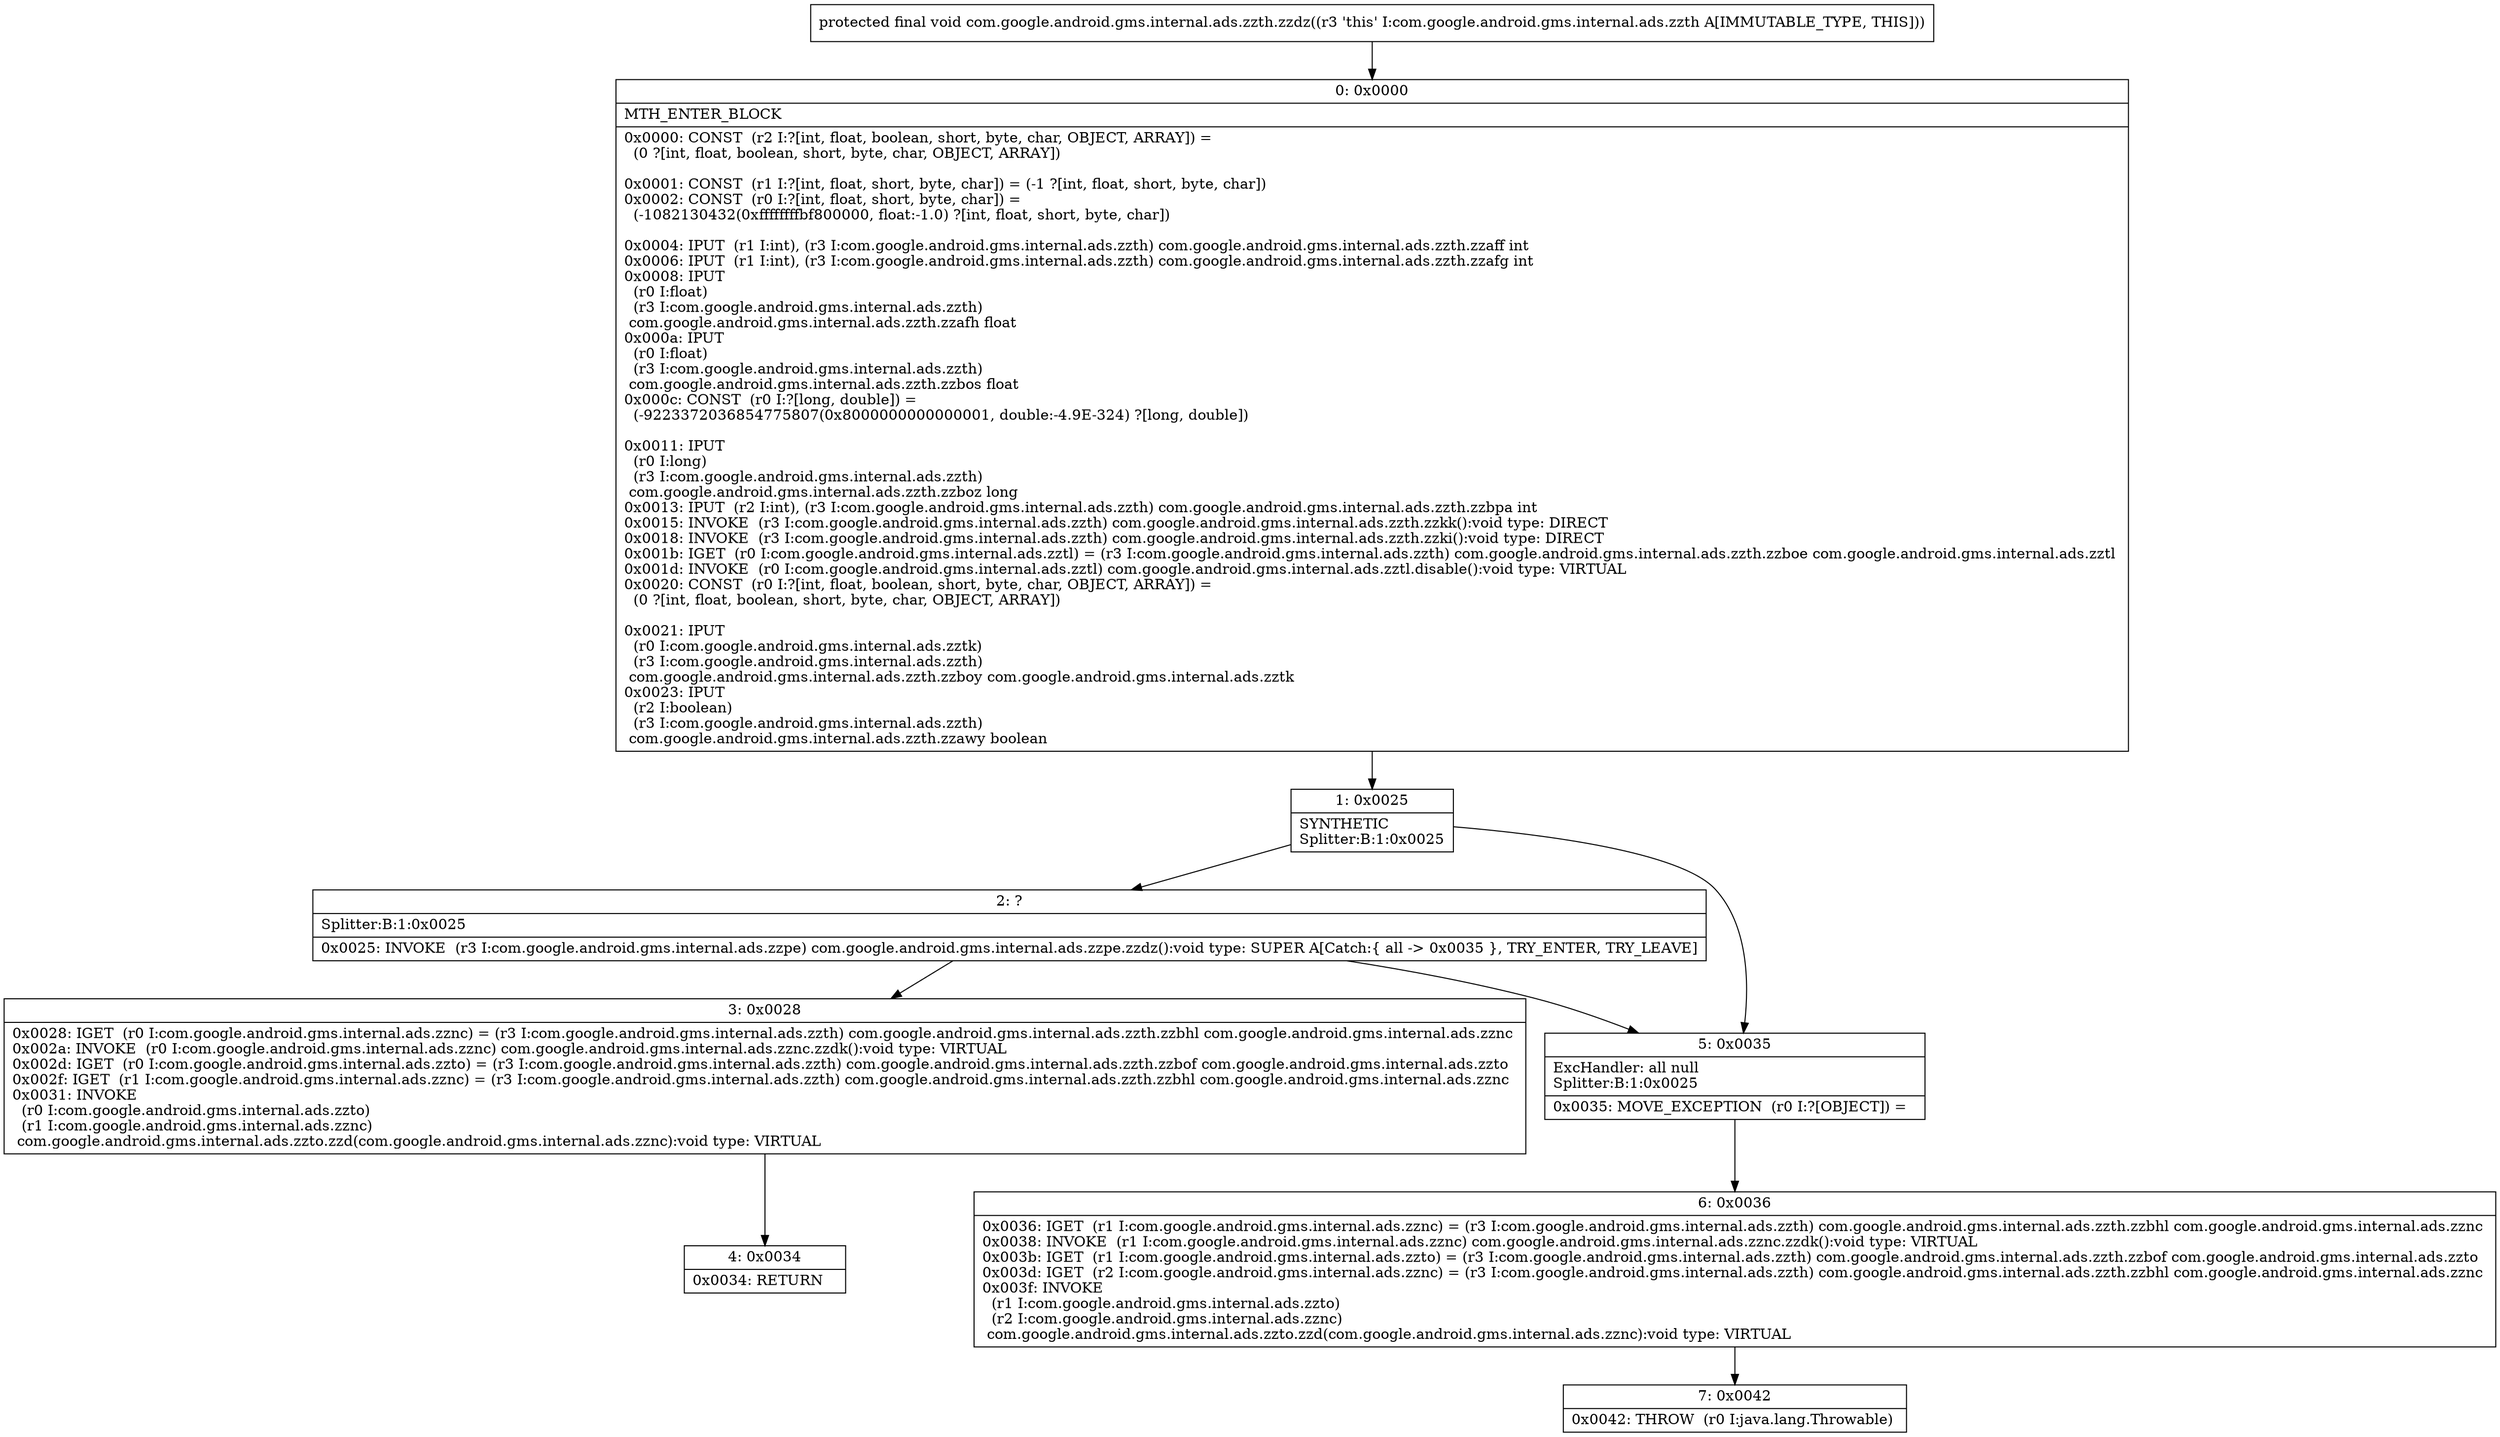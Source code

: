 digraph "CFG forcom.google.android.gms.internal.ads.zzth.zzdz()V" {
Node_0 [shape=record,label="{0\:\ 0x0000|MTH_ENTER_BLOCK\l|0x0000: CONST  (r2 I:?[int, float, boolean, short, byte, char, OBJECT, ARRAY]) = \l  (0 ?[int, float, boolean, short, byte, char, OBJECT, ARRAY])\l \l0x0001: CONST  (r1 I:?[int, float, short, byte, char]) = (\-1 ?[int, float, short, byte, char]) \l0x0002: CONST  (r0 I:?[int, float, short, byte, char]) = \l  (\-1082130432(0xffffffffbf800000, float:\-1.0) ?[int, float, short, byte, char])\l \l0x0004: IPUT  (r1 I:int), (r3 I:com.google.android.gms.internal.ads.zzth) com.google.android.gms.internal.ads.zzth.zzaff int \l0x0006: IPUT  (r1 I:int), (r3 I:com.google.android.gms.internal.ads.zzth) com.google.android.gms.internal.ads.zzth.zzafg int \l0x0008: IPUT  \l  (r0 I:float)\l  (r3 I:com.google.android.gms.internal.ads.zzth)\l com.google.android.gms.internal.ads.zzth.zzafh float \l0x000a: IPUT  \l  (r0 I:float)\l  (r3 I:com.google.android.gms.internal.ads.zzth)\l com.google.android.gms.internal.ads.zzth.zzbos float \l0x000c: CONST  (r0 I:?[long, double]) = \l  (\-9223372036854775807(0x8000000000000001, double:\-4.9E\-324) ?[long, double])\l \l0x0011: IPUT  \l  (r0 I:long)\l  (r3 I:com.google.android.gms.internal.ads.zzth)\l com.google.android.gms.internal.ads.zzth.zzboz long \l0x0013: IPUT  (r2 I:int), (r3 I:com.google.android.gms.internal.ads.zzth) com.google.android.gms.internal.ads.zzth.zzbpa int \l0x0015: INVOKE  (r3 I:com.google.android.gms.internal.ads.zzth) com.google.android.gms.internal.ads.zzth.zzkk():void type: DIRECT \l0x0018: INVOKE  (r3 I:com.google.android.gms.internal.ads.zzth) com.google.android.gms.internal.ads.zzth.zzki():void type: DIRECT \l0x001b: IGET  (r0 I:com.google.android.gms.internal.ads.zztl) = (r3 I:com.google.android.gms.internal.ads.zzth) com.google.android.gms.internal.ads.zzth.zzboe com.google.android.gms.internal.ads.zztl \l0x001d: INVOKE  (r0 I:com.google.android.gms.internal.ads.zztl) com.google.android.gms.internal.ads.zztl.disable():void type: VIRTUAL \l0x0020: CONST  (r0 I:?[int, float, boolean, short, byte, char, OBJECT, ARRAY]) = \l  (0 ?[int, float, boolean, short, byte, char, OBJECT, ARRAY])\l \l0x0021: IPUT  \l  (r0 I:com.google.android.gms.internal.ads.zztk)\l  (r3 I:com.google.android.gms.internal.ads.zzth)\l com.google.android.gms.internal.ads.zzth.zzboy com.google.android.gms.internal.ads.zztk \l0x0023: IPUT  \l  (r2 I:boolean)\l  (r3 I:com.google.android.gms.internal.ads.zzth)\l com.google.android.gms.internal.ads.zzth.zzawy boolean \l}"];
Node_1 [shape=record,label="{1\:\ 0x0025|SYNTHETIC\lSplitter:B:1:0x0025\l}"];
Node_2 [shape=record,label="{2\:\ ?|Splitter:B:1:0x0025\l|0x0025: INVOKE  (r3 I:com.google.android.gms.internal.ads.zzpe) com.google.android.gms.internal.ads.zzpe.zzdz():void type: SUPER A[Catch:\{ all \-\> 0x0035 \}, TRY_ENTER, TRY_LEAVE]\l}"];
Node_3 [shape=record,label="{3\:\ 0x0028|0x0028: IGET  (r0 I:com.google.android.gms.internal.ads.zznc) = (r3 I:com.google.android.gms.internal.ads.zzth) com.google.android.gms.internal.ads.zzth.zzbhl com.google.android.gms.internal.ads.zznc \l0x002a: INVOKE  (r0 I:com.google.android.gms.internal.ads.zznc) com.google.android.gms.internal.ads.zznc.zzdk():void type: VIRTUAL \l0x002d: IGET  (r0 I:com.google.android.gms.internal.ads.zzto) = (r3 I:com.google.android.gms.internal.ads.zzth) com.google.android.gms.internal.ads.zzth.zzbof com.google.android.gms.internal.ads.zzto \l0x002f: IGET  (r1 I:com.google.android.gms.internal.ads.zznc) = (r3 I:com.google.android.gms.internal.ads.zzth) com.google.android.gms.internal.ads.zzth.zzbhl com.google.android.gms.internal.ads.zznc \l0x0031: INVOKE  \l  (r0 I:com.google.android.gms.internal.ads.zzto)\l  (r1 I:com.google.android.gms.internal.ads.zznc)\l com.google.android.gms.internal.ads.zzto.zzd(com.google.android.gms.internal.ads.zznc):void type: VIRTUAL \l}"];
Node_4 [shape=record,label="{4\:\ 0x0034|0x0034: RETURN   \l}"];
Node_5 [shape=record,label="{5\:\ 0x0035|ExcHandler: all null\lSplitter:B:1:0x0025\l|0x0035: MOVE_EXCEPTION  (r0 I:?[OBJECT]) =  \l}"];
Node_6 [shape=record,label="{6\:\ 0x0036|0x0036: IGET  (r1 I:com.google.android.gms.internal.ads.zznc) = (r3 I:com.google.android.gms.internal.ads.zzth) com.google.android.gms.internal.ads.zzth.zzbhl com.google.android.gms.internal.ads.zznc \l0x0038: INVOKE  (r1 I:com.google.android.gms.internal.ads.zznc) com.google.android.gms.internal.ads.zznc.zzdk():void type: VIRTUAL \l0x003b: IGET  (r1 I:com.google.android.gms.internal.ads.zzto) = (r3 I:com.google.android.gms.internal.ads.zzth) com.google.android.gms.internal.ads.zzth.zzbof com.google.android.gms.internal.ads.zzto \l0x003d: IGET  (r2 I:com.google.android.gms.internal.ads.zznc) = (r3 I:com.google.android.gms.internal.ads.zzth) com.google.android.gms.internal.ads.zzth.zzbhl com.google.android.gms.internal.ads.zznc \l0x003f: INVOKE  \l  (r1 I:com.google.android.gms.internal.ads.zzto)\l  (r2 I:com.google.android.gms.internal.ads.zznc)\l com.google.android.gms.internal.ads.zzto.zzd(com.google.android.gms.internal.ads.zznc):void type: VIRTUAL \l}"];
Node_7 [shape=record,label="{7\:\ 0x0042|0x0042: THROW  (r0 I:java.lang.Throwable) \l}"];
MethodNode[shape=record,label="{protected final void com.google.android.gms.internal.ads.zzth.zzdz((r3 'this' I:com.google.android.gms.internal.ads.zzth A[IMMUTABLE_TYPE, THIS])) }"];
MethodNode -> Node_0;
Node_0 -> Node_1;
Node_1 -> Node_2;
Node_1 -> Node_5;
Node_2 -> Node_3;
Node_2 -> Node_5;
Node_3 -> Node_4;
Node_5 -> Node_6;
Node_6 -> Node_7;
}

